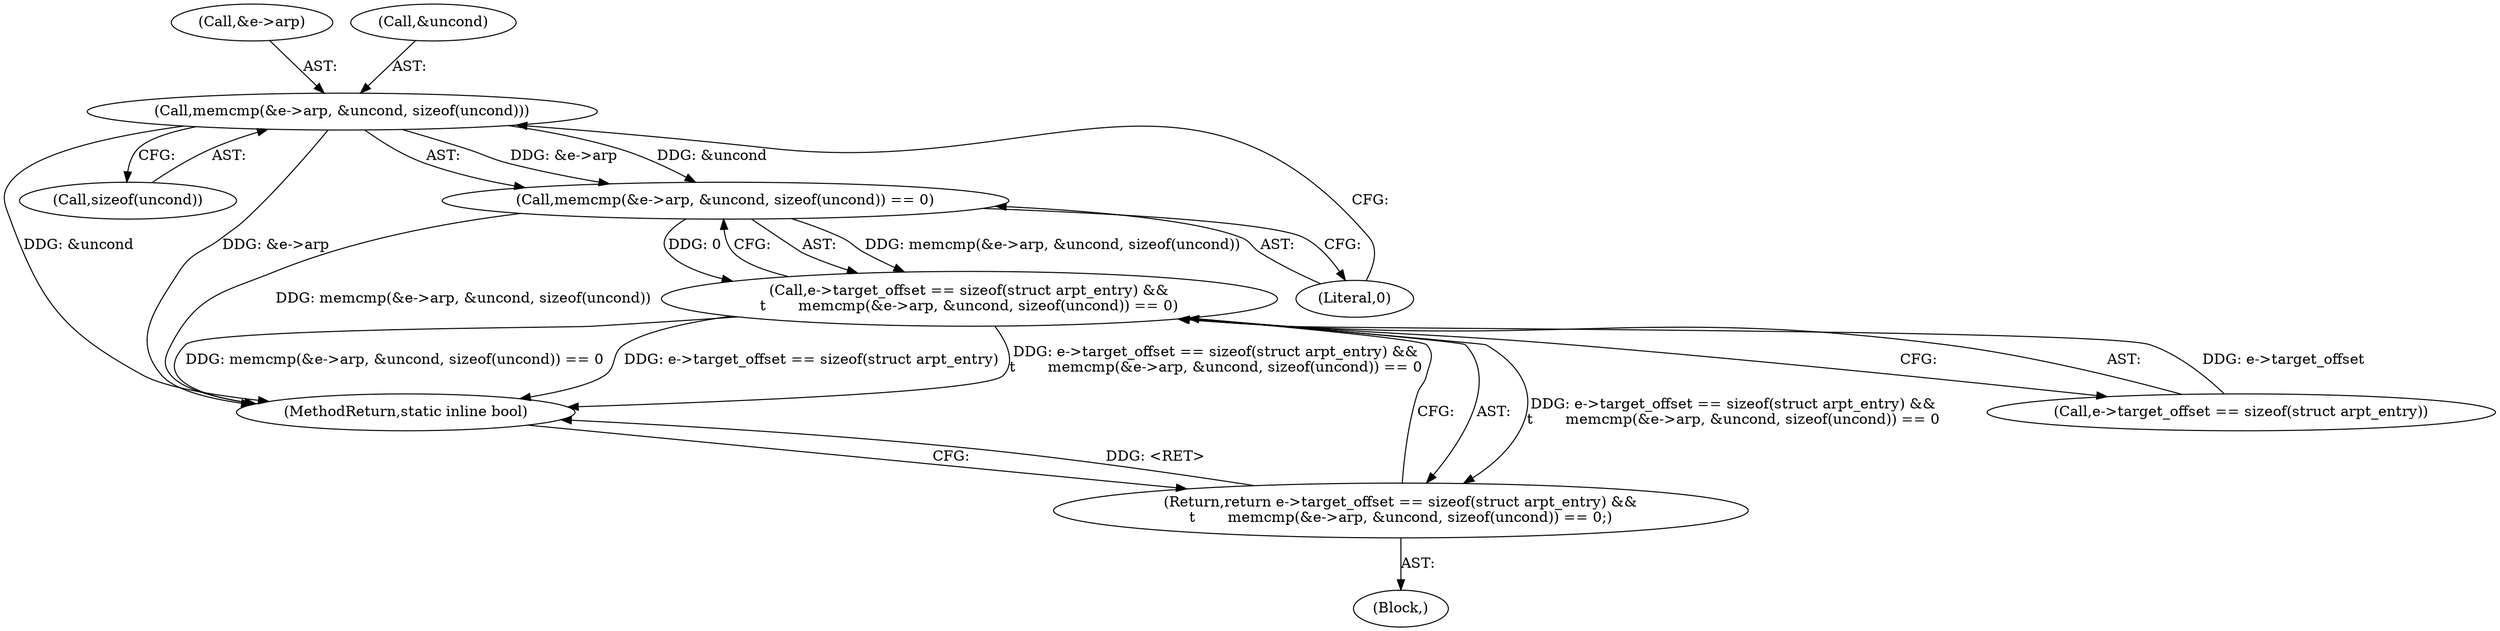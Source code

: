 digraph "0_linux_54d83fc74aa9ec72794373cb47432c5f7fb1a309_2@API" {
"1000113" [label="(Call,memcmp(&e->arp, &uncond, sizeof(uncond)))"];
"1000112" [label="(Call,memcmp(&e->arp, &uncond, sizeof(uncond)) == 0)"];
"1000105" [label="(Call,e->target_offset == sizeof(struct arpt_entry) &&\n\t       memcmp(&e->arp, &uncond, sizeof(uncond)) == 0)"];
"1000104" [label="(Return,return e->target_offset == sizeof(struct arpt_entry) &&\n\t       memcmp(&e->arp, &uncond, sizeof(uncond)) == 0;)"];
"1000113" [label="(Call,memcmp(&e->arp, &uncond, sizeof(uncond)))"];
"1000102" [label="(Block,)"];
"1000104" [label="(Return,return e->target_offset == sizeof(struct arpt_entry) &&\n\t       memcmp(&e->arp, &uncond, sizeof(uncond)) == 0;)"];
"1000105" [label="(Call,e->target_offset == sizeof(struct arpt_entry) &&\n\t       memcmp(&e->arp, &uncond, sizeof(uncond)) == 0)"];
"1000122" [label="(Literal,0)"];
"1000120" [label="(Call,sizeof(uncond))"];
"1000106" [label="(Call,e->target_offset == sizeof(struct arpt_entry))"];
"1000112" [label="(Call,memcmp(&e->arp, &uncond, sizeof(uncond)) == 0)"];
"1000114" [label="(Call,&e->arp)"];
"1000123" [label="(MethodReturn,static inline bool)"];
"1000118" [label="(Call,&uncond)"];
"1000113" -> "1000112"  [label="AST: "];
"1000113" -> "1000120"  [label="CFG: "];
"1000114" -> "1000113"  [label="AST: "];
"1000118" -> "1000113"  [label="AST: "];
"1000120" -> "1000113"  [label="AST: "];
"1000122" -> "1000113"  [label="CFG: "];
"1000113" -> "1000123"  [label="DDG: &e->arp"];
"1000113" -> "1000123"  [label="DDG: &uncond"];
"1000113" -> "1000112"  [label="DDG: &e->arp"];
"1000113" -> "1000112"  [label="DDG: &uncond"];
"1000112" -> "1000105"  [label="AST: "];
"1000112" -> "1000122"  [label="CFG: "];
"1000122" -> "1000112"  [label="AST: "];
"1000105" -> "1000112"  [label="CFG: "];
"1000112" -> "1000123"  [label="DDG: memcmp(&e->arp, &uncond, sizeof(uncond))"];
"1000112" -> "1000105"  [label="DDG: memcmp(&e->arp, &uncond, sizeof(uncond))"];
"1000112" -> "1000105"  [label="DDG: 0"];
"1000105" -> "1000104"  [label="AST: "];
"1000105" -> "1000106"  [label="CFG: "];
"1000106" -> "1000105"  [label="AST: "];
"1000104" -> "1000105"  [label="CFG: "];
"1000105" -> "1000123"  [label="DDG: e->target_offset == sizeof(struct arpt_entry) &&\n\t       memcmp(&e->arp, &uncond, sizeof(uncond)) == 0"];
"1000105" -> "1000123"  [label="DDG: memcmp(&e->arp, &uncond, sizeof(uncond)) == 0"];
"1000105" -> "1000123"  [label="DDG: e->target_offset == sizeof(struct arpt_entry)"];
"1000105" -> "1000104"  [label="DDG: e->target_offset == sizeof(struct arpt_entry) &&\n\t       memcmp(&e->arp, &uncond, sizeof(uncond)) == 0"];
"1000106" -> "1000105"  [label="DDG: e->target_offset"];
"1000104" -> "1000102"  [label="AST: "];
"1000123" -> "1000104"  [label="CFG: "];
"1000104" -> "1000123"  [label="DDG: <RET>"];
}
